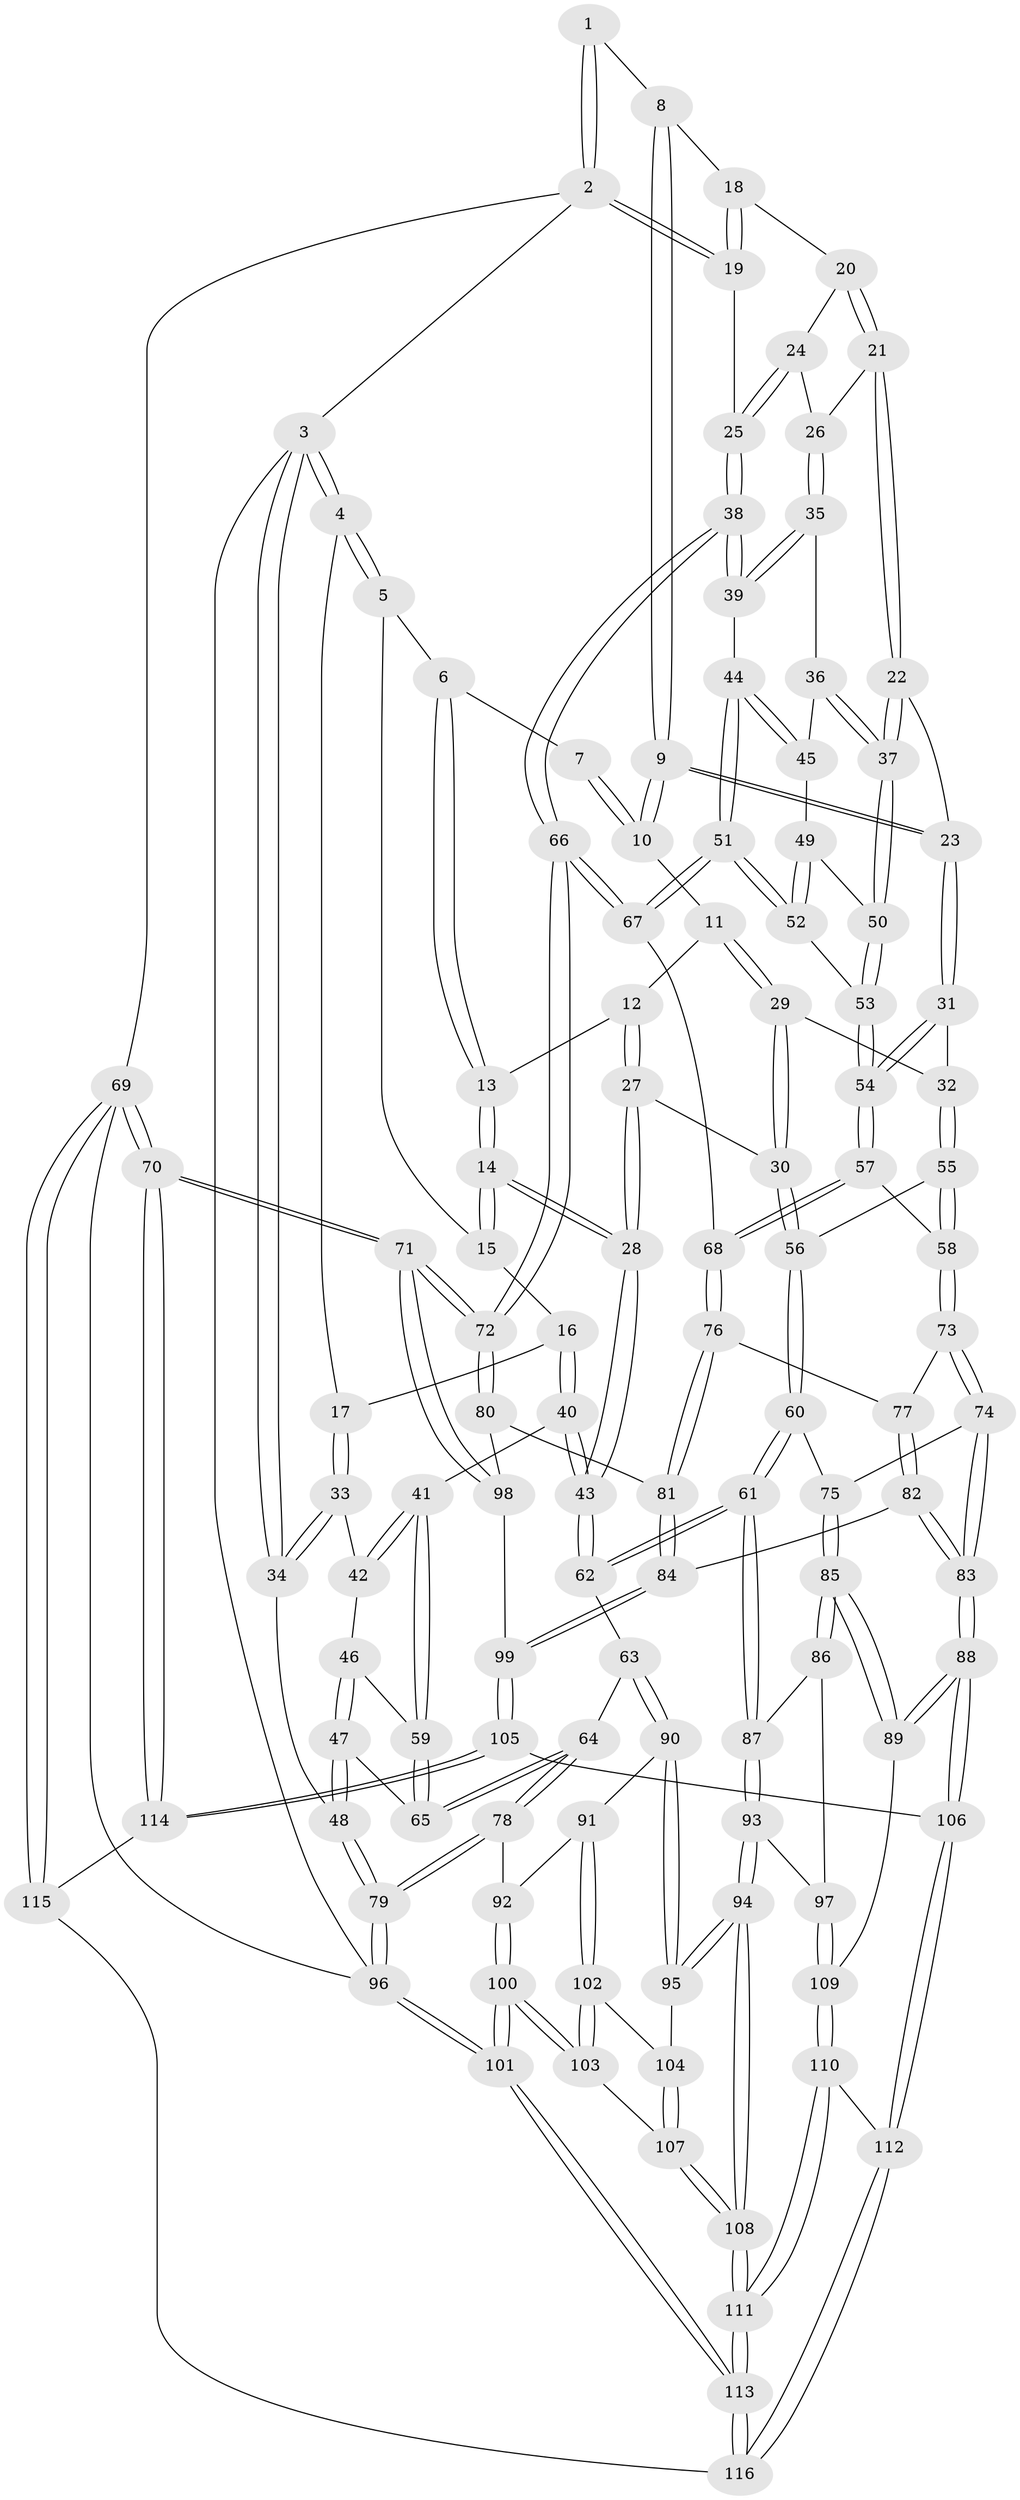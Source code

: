 // coarse degree distribution, {4: 0.29411764705882354, 2: 0.08823529411764706, 3: 0.2647058823529412, 5: 0.17647058823529413, 6: 0.14705882352941177, 7: 0.029411764705882353}
// Generated by graph-tools (version 1.1) at 2025/05/03/04/25 22:05:48]
// undirected, 116 vertices, 287 edges
graph export_dot {
graph [start="1"]
  node [color=gray90,style=filled];
  1 [pos="+0.7518172921734295+0"];
  2 [pos="+1+0"];
  3 [pos="+0+0"];
  4 [pos="+0+0"];
  5 [pos="+0.2794622891833169+0"];
  6 [pos="+0.491557612547208+0"];
  7 [pos="+0.5714291217424092+0"];
  8 [pos="+0.8025513882441516+0.03634682620555782"];
  9 [pos="+0.6927428747907456+0.13913030714707067"];
  10 [pos="+0.6172128342892674+0.10795725042842945"];
  11 [pos="+0.5474991915864755+0.136117100593278"];
  12 [pos="+0.540971989455534+0.13317825462710367"];
  13 [pos="+0.4964644280566311+0.10128269646647904"];
  14 [pos="+0.3503268144049574+0.17153342198357122"];
  15 [pos="+0.28437647131543387+0"];
  16 [pos="+0.1641925503702743+0.17484610419543173"];
  17 [pos="+0.09707478742055341+0.14997938711149714"];
  18 [pos="+0.8137854249605556+0.046801362652518046"];
  19 [pos="+1+0"];
  20 [pos="+0.825194840707351+0.06266452423043944"];
  21 [pos="+0.8408124416882257+0.1041302832202496"];
  22 [pos="+0.7875760898739685+0.26937111187840024"];
  23 [pos="+0.6927009917188638+0.22939126820234412"];
  24 [pos="+1+0.102422562389193"];
  25 [pos="+1+0.003661899527983633"];
  26 [pos="+0.9117308399352017+0.18066705636263394"];
  27 [pos="+0.4113249755214468+0.26956249303592467"];
  28 [pos="+0.3314684169310097+0.24207662985014572"];
  29 [pos="+0.5635850438551637+0.24399777036454579"];
  30 [pos="+0.44239038096994315+0.2845795713177516"];
  31 [pos="+0.6363203037106826+0.2708525529947775"];
  32 [pos="+0.6309254461916991+0.2729956311467423"];
  33 [pos="+0.0012534267001515567+0.22101485706554547"];
  34 [pos="+0+0.23633777939624018"];
  35 [pos="+0.9185292316523708+0.21564847400275247"];
  36 [pos="+0.866498264291257+0.2518562847725983"];
  37 [pos="+0.7890993703647059+0.2709683861450457"];
  38 [pos="+1+0.32593251412894036"];
  39 [pos="+1+0.292097868215766"];
  40 [pos="+0.24611620628151792+0.25953645199879943"];
  41 [pos="+0.2326227538821179+0.27135235012038683"];
  42 [pos="+0.04972944040990845+0.27187073792337446"];
  43 [pos="+0.30598575879542145+0.25790411198335844"];
  44 [pos="+0.9755736221654532+0.31641644135991864"];
  45 [pos="+0.9058124785398516+0.32291692923932447"];
  46 [pos="+0.061649992169560304+0.33273453723867413"];
  47 [pos="+0+0.44307401319328277"];
  48 [pos="+0+0.49041498120878413"];
  49 [pos="+0.9034032340201777+0.3247976511946299"];
  50 [pos="+0.7970117568494791+0.33102398069279193"];
  51 [pos="+0.8880143953499231+0.4191763863981249"];
  52 [pos="+0.8789621477324403+0.41181453388990064"];
  53 [pos="+0.7910383729265165+0.3776429428219332"];
  54 [pos="+0.7547564335126741+0.41009369777822874"];
  55 [pos="+0.5802550787758477+0.451454000843317"];
  56 [pos="+0.5290668650310405+0.45937138435636604"];
  57 [pos="+0.7517350163211929+0.4148045735533681"];
  58 [pos="+0.6445420618234889+0.4773562802519961"];
  59 [pos="+0.16144438268737094+0.3660612475744267"];
  60 [pos="+0.43509446504163535+0.5437686023085311"];
  61 [pos="+0.3725852381376063+0.5721954276419482"];
  62 [pos="+0.34837848824169326+0.5630807236067421"];
  63 [pos="+0.2977900380367296+0.568712282863566"];
  64 [pos="+0.1866834555211161+0.5432395203664371"];
  65 [pos="+0.15591882909170462+0.3950382039650009"];
  66 [pos="+1+0.4602560586437023"];
  67 [pos="+0.9326238039503683+0.4852723127483493"];
  68 [pos="+0.8561049199950408+0.5629567340710812"];
  69 [pos="+1+1"];
  70 [pos="+1+1"];
  71 [pos="+1+1"];
  72 [pos="+1+0.7523274207753299"];
  73 [pos="+0.6871988130188751+0.5719347519992491"];
  74 [pos="+0.6554975597048164+0.6290452823691434"];
  75 [pos="+0.5623155377776196+0.6271848163007325"];
  76 [pos="+0.8529539537641425+0.5709300359031002"];
  77 [pos="+0.7758012428984604+0.5924660802785928"];
  78 [pos="+0.04424729746432118+0.6004174745267468"];
  79 [pos="+0+0.5762901779920342"];
  80 [pos="+0.9254138938284978+0.6856761482863898"];
  81 [pos="+0.9180749106628473+0.6824200403762893"];
  82 [pos="+0.7630111754506146+0.7463735989372869"];
  83 [pos="+0.6591027528031299+0.7691233660394257"];
  84 [pos="+0.7934541269433844+0.7549396312499803"];
  85 [pos="+0.5530491226994187+0.7793483463769638"];
  86 [pos="+0.49619741658541117+0.7182772448175179"];
  87 [pos="+0.3766299602120707+0.5873344576924773"];
  88 [pos="+0.6141252522863133+0.8178831875610476"];
  89 [pos="+0.5559545510509536+0.784313601768718"];
  90 [pos="+0.23246195328862798+0.7033982052957327"];
  91 [pos="+0.15592947547004796+0.7465033648783695"];
  92 [pos="+0.11086451149789558+0.7195793941026432"];
  93 [pos="+0.35416647366434567+0.7910497368253407"];
  94 [pos="+0.3110917257698643+0.8136195327627662"];
  95 [pos="+0.2670895140920036+0.7906901557493339"];
  96 [pos="+0+1"];
  97 [pos="+0.36603108256432676+0.7983567349469916"];
  98 [pos="+0.8799823960665167+0.8543466321847705"];
  99 [pos="+0.8439896032826334+0.856643589424532"];
  100 [pos="+0+1"];
  101 [pos="+0+1"];
  102 [pos="+0.1671071522384106+0.7770608655198871"];
  103 [pos="+0.1103507626821058+0.8671199574555124"];
  104 [pos="+0.19970730060990716+0.7973369667552636"];
  105 [pos="+0.7910466903713234+0.9239674863201824"];
  106 [pos="+0.6143117620238021+0.8195814441524061"];
  107 [pos="+0.2001224600652958+0.839005136186589"];
  108 [pos="+0.2593908597139983+0.941064684907808"];
  109 [pos="+0.4055081301623543+0.8230608282740611"];
  110 [pos="+0.4194341959146394+0.9086274184643804"];
  111 [pos="+0.24297987463850212+1"];
  112 [pos="+0.5656709473168986+0.9649802329266434"];
  113 [pos="+0.1276567734554938+1"];
  114 [pos="+0.7933583208286019+0.9501910094062358"];
  115 [pos="+0.7206139805573839+1"];
  116 [pos="+0.5907326925662642+1"];
  1 -- 2;
  1 -- 2;
  1 -- 8;
  2 -- 3;
  2 -- 19;
  2 -- 19;
  2 -- 69;
  3 -- 4;
  3 -- 4;
  3 -- 34;
  3 -- 34;
  3 -- 96;
  4 -- 5;
  4 -- 5;
  4 -- 17;
  5 -- 6;
  5 -- 15;
  6 -- 7;
  6 -- 13;
  6 -- 13;
  7 -- 10;
  7 -- 10;
  8 -- 9;
  8 -- 9;
  8 -- 18;
  9 -- 10;
  9 -- 10;
  9 -- 23;
  9 -- 23;
  10 -- 11;
  11 -- 12;
  11 -- 29;
  11 -- 29;
  12 -- 13;
  12 -- 27;
  12 -- 27;
  13 -- 14;
  13 -- 14;
  14 -- 15;
  14 -- 15;
  14 -- 28;
  14 -- 28;
  15 -- 16;
  16 -- 17;
  16 -- 40;
  16 -- 40;
  17 -- 33;
  17 -- 33;
  18 -- 19;
  18 -- 19;
  18 -- 20;
  19 -- 25;
  20 -- 21;
  20 -- 21;
  20 -- 24;
  21 -- 22;
  21 -- 22;
  21 -- 26;
  22 -- 23;
  22 -- 37;
  22 -- 37;
  23 -- 31;
  23 -- 31;
  24 -- 25;
  24 -- 25;
  24 -- 26;
  25 -- 38;
  25 -- 38;
  26 -- 35;
  26 -- 35;
  27 -- 28;
  27 -- 28;
  27 -- 30;
  28 -- 43;
  28 -- 43;
  29 -- 30;
  29 -- 30;
  29 -- 32;
  30 -- 56;
  30 -- 56;
  31 -- 32;
  31 -- 54;
  31 -- 54;
  32 -- 55;
  32 -- 55;
  33 -- 34;
  33 -- 34;
  33 -- 42;
  34 -- 48;
  35 -- 36;
  35 -- 39;
  35 -- 39;
  36 -- 37;
  36 -- 37;
  36 -- 45;
  37 -- 50;
  37 -- 50;
  38 -- 39;
  38 -- 39;
  38 -- 66;
  38 -- 66;
  39 -- 44;
  40 -- 41;
  40 -- 43;
  40 -- 43;
  41 -- 42;
  41 -- 42;
  41 -- 59;
  41 -- 59;
  42 -- 46;
  43 -- 62;
  43 -- 62;
  44 -- 45;
  44 -- 45;
  44 -- 51;
  44 -- 51;
  45 -- 49;
  46 -- 47;
  46 -- 47;
  46 -- 59;
  47 -- 48;
  47 -- 48;
  47 -- 65;
  48 -- 79;
  48 -- 79;
  49 -- 50;
  49 -- 52;
  49 -- 52;
  50 -- 53;
  50 -- 53;
  51 -- 52;
  51 -- 52;
  51 -- 67;
  51 -- 67;
  52 -- 53;
  53 -- 54;
  53 -- 54;
  54 -- 57;
  54 -- 57;
  55 -- 56;
  55 -- 58;
  55 -- 58;
  56 -- 60;
  56 -- 60;
  57 -- 58;
  57 -- 68;
  57 -- 68;
  58 -- 73;
  58 -- 73;
  59 -- 65;
  59 -- 65;
  60 -- 61;
  60 -- 61;
  60 -- 75;
  61 -- 62;
  61 -- 62;
  61 -- 87;
  61 -- 87;
  62 -- 63;
  63 -- 64;
  63 -- 90;
  63 -- 90;
  64 -- 65;
  64 -- 65;
  64 -- 78;
  64 -- 78;
  66 -- 67;
  66 -- 67;
  66 -- 72;
  66 -- 72;
  67 -- 68;
  68 -- 76;
  68 -- 76;
  69 -- 70;
  69 -- 70;
  69 -- 115;
  69 -- 115;
  69 -- 96;
  70 -- 71;
  70 -- 71;
  70 -- 114;
  70 -- 114;
  71 -- 72;
  71 -- 72;
  71 -- 98;
  71 -- 98;
  72 -- 80;
  72 -- 80;
  73 -- 74;
  73 -- 74;
  73 -- 77;
  74 -- 75;
  74 -- 83;
  74 -- 83;
  75 -- 85;
  75 -- 85;
  76 -- 77;
  76 -- 81;
  76 -- 81;
  77 -- 82;
  77 -- 82;
  78 -- 79;
  78 -- 79;
  78 -- 92;
  79 -- 96;
  79 -- 96;
  80 -- 81;
  80 -- 98;
  81 -- 84;
  81 -- 84;
  82 -- 83;
  82 -- 83;
  82 -- 84;
  83 -- 88;
  83 -- 88;
  84 -- 99;
  84 -- 99;
  85 -- 86;
  85 -- 86;
  85 -- 89;
  85 -- 89;
  86 -- 87;
  86 -- 97;
  87 -- 93;
  87 -- 93;
  88 -- 89;
  88 -- 89;
  88 -- 106;
  88 -- 106;
  89 -- 109;
  90 -- 91;
  90 -- 95;
  90 -- 95;
  91 -- 92;
  91 -- 102;
  91 -- 102;
  92 -- 100;
  92 -- 100;
  93 -- 94;
  93 -- 94;
  93 -- 97;
  94 -- 95;
  94 -- 95;
  94 -- 108;
  94 -- 108;
  95 -- 104;
  96 -- 101;
  96 -- 101;
  97 -- 109;
  97 -- 109;
  98 -- 99;
  99 -- 105;
  99 -- 105;
  100 -- 101;
  100 -- 101;
  100 -- 103;
  100 -- 103;
  101 -- 113;
  101 -- 113;
  102 -- 103;
  102 -- 103;
  102 -- 104;
  103 -- 107;
  104 -- 107;
  104 -- 107;
  105 -- 106;
  105 -- 114;
  105 -- 114;
  106 -- 112;
  106 -- 112;
  107 -- 108;
  107 -- 108;
  108 -- 111;
  108 -- 111;
  109 -- 110;
  109 -- 110;
  110 -- 111;
  110 -- 111;
  110 -- 112;
  111 -- 113;
  111 -- 113;
  112 -- 116;
  112 -- 116;
  113 -- 116;
  113 -- 116;
  114 -- 115;
  115 -- 116;
}
